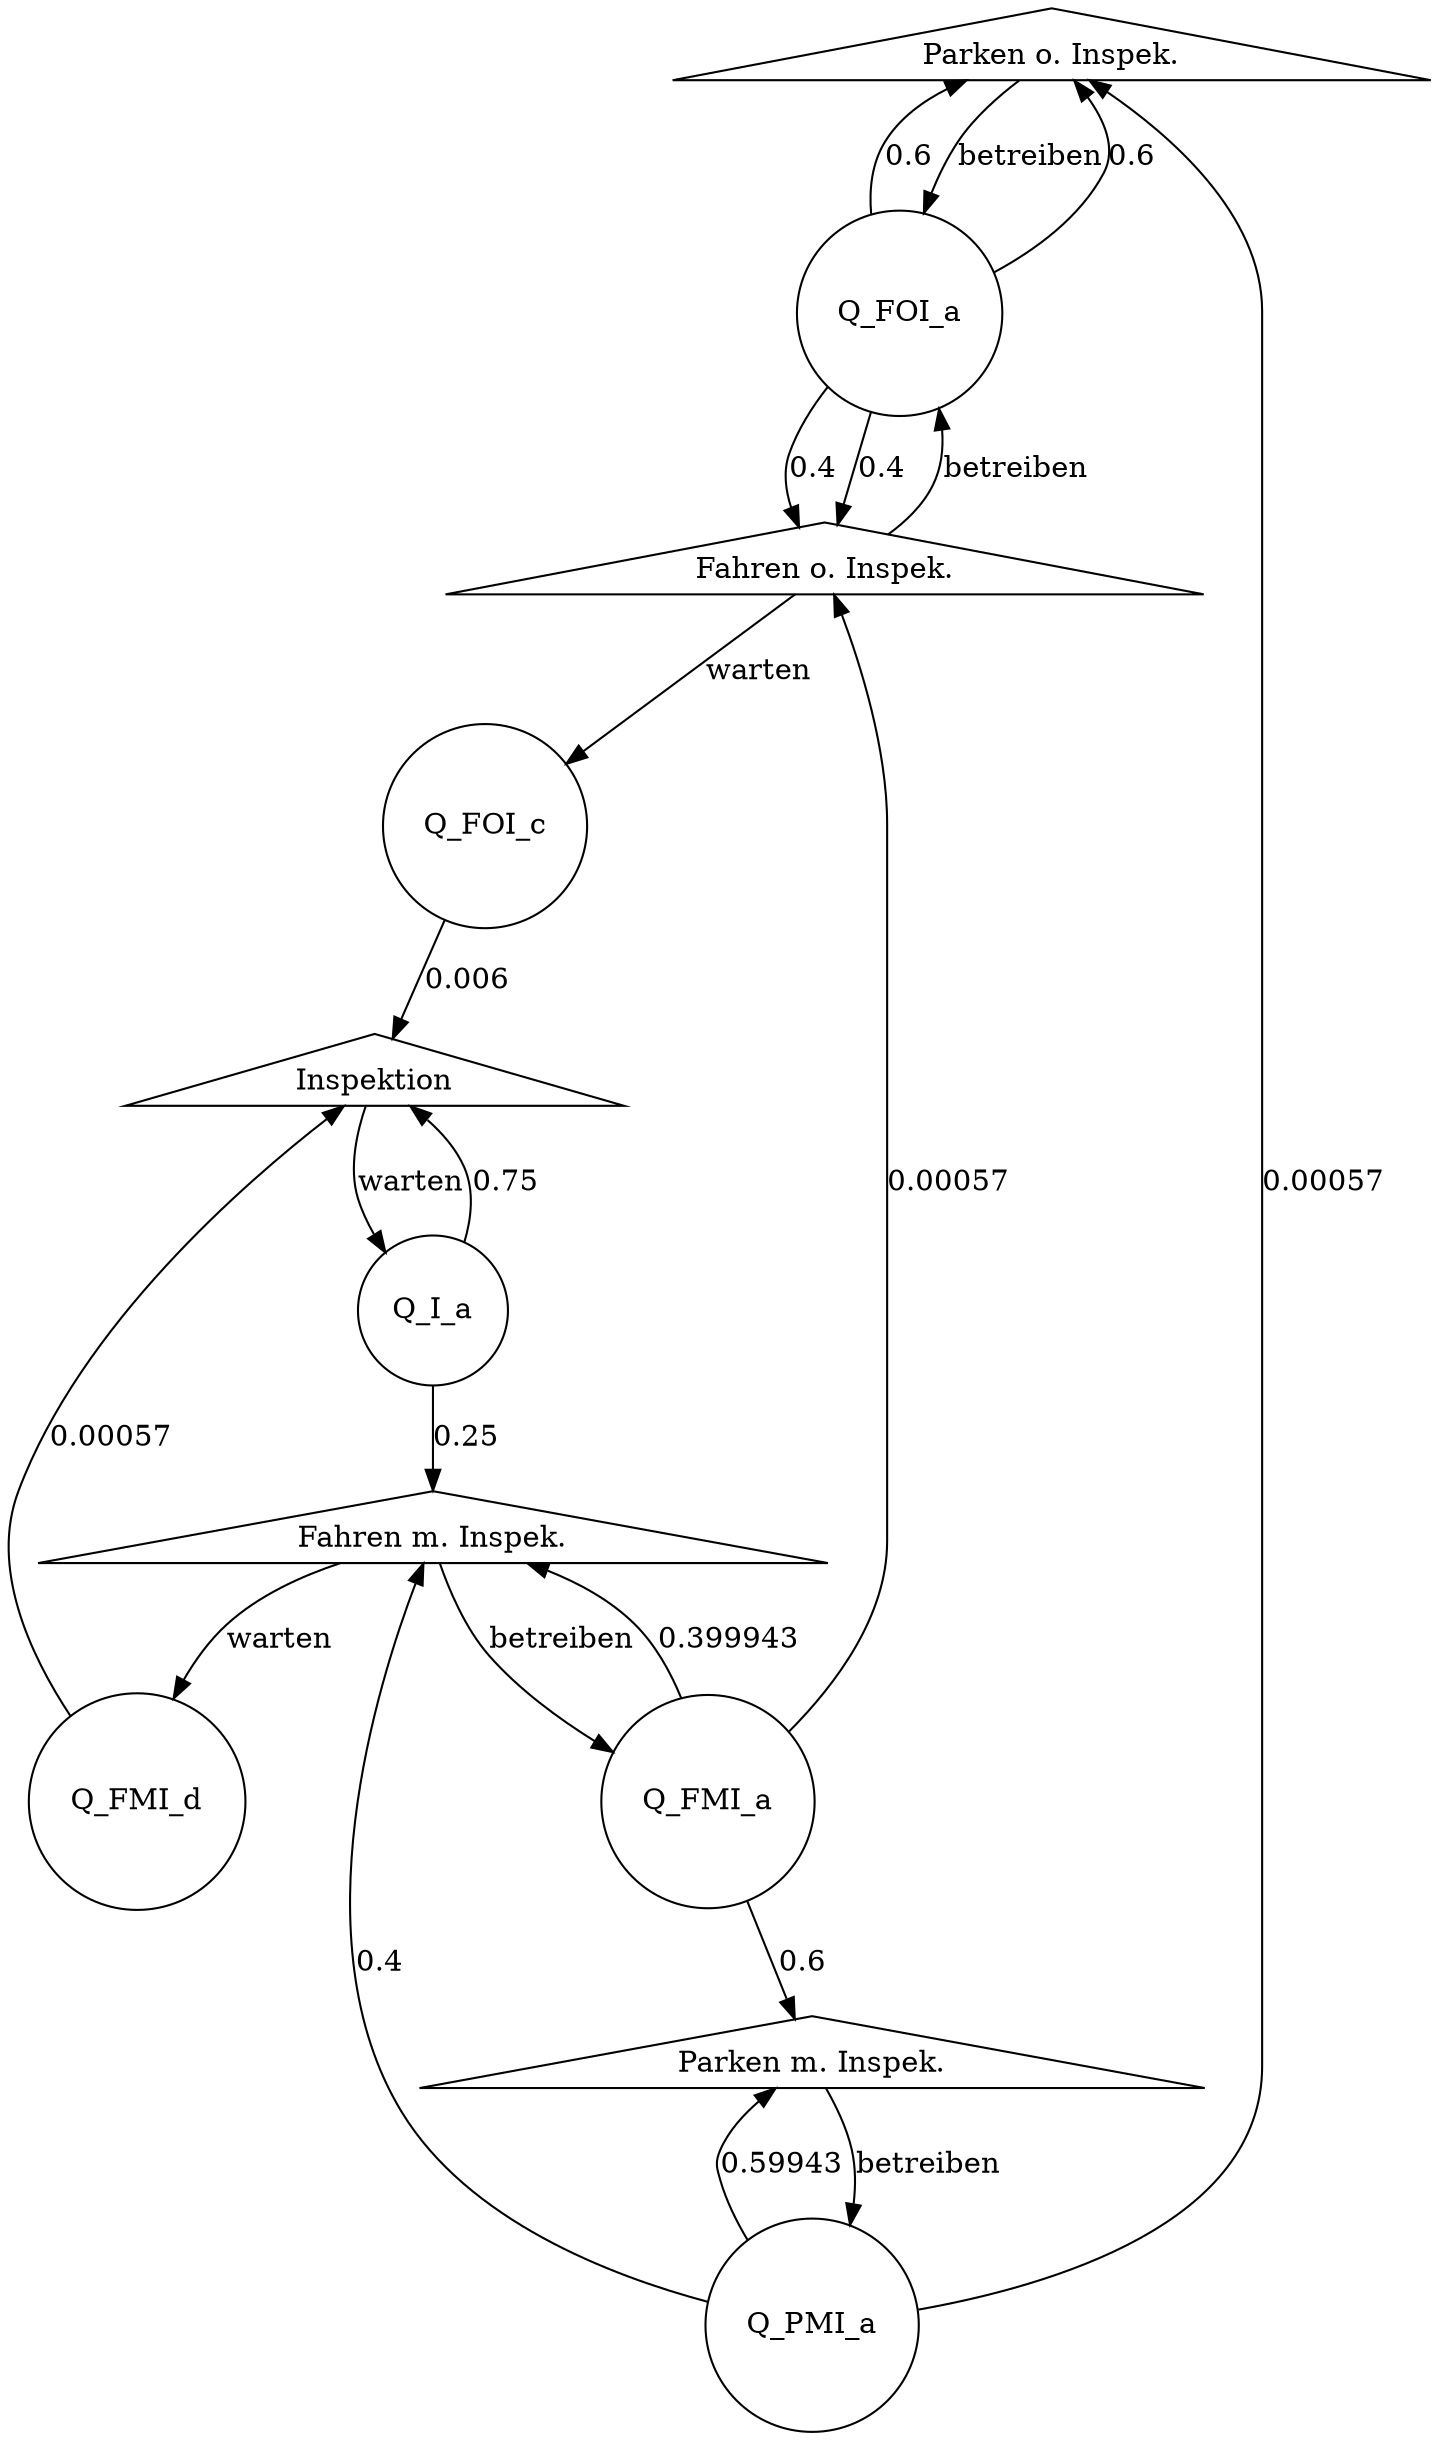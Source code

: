digraph "Graph" {
	"Parken o. Inspek." [shape=triangle]
	"Parken m. Inspek." [shape=triangle]
	"Fahren o. Inspek." [shape=triangle]
	"Fahren m. Inspek." [shape=triangle]
	Inspektion [shape=triangle]
	Q_FOI_a [shape=circle]
	"Parken o. Inspek." -> Q_FOI_a [label=betreiben]
	Q_FOI_a [shape=circle]
	"Fahren o. Inspek." -> Q_FOI_a [label=betreiben]
	Q_FOI_c [shape=circle]
	"Fahren o. Inspek." -> Q_FOI_c [label=warten]
	Q_I_a [shape=circle]
	Inspektion -> Q_I_a [label=warten]
	Q_FMI_a [shape=circle]
	"Fahren m. Inspek." -> Q_FMI_a [label=betreiben]
	Q_FMI_d [shape=circle]
	"Fahren m. Inspek." -> Q_FMI_d [label=warten]
	Q_PMI_a [shape=circle]
	"Parken m. Inspek." -> Q_PMI_a [label=betreiben]
	Q_FOI_a -> "Parken o. Inspek." [label=0.6]
	Q_FOI_a -> "Fahren o. Inspek." [label=0.4]
	Q_FOI_a -> "Parken o. Inspek." [label=0.6]
	Q_FOI_a -> "Fahren o. Inspek." [label=0.4]
	Q_FOI_c -> Inspektion [label=0.006]
	Q_I_a -> Inspektion [label=0.75]
	Q_I_a -> "Fahren m. Inspek." [label=0.25]
	Q_FMI_a -> "Fahren o. Inspek." [label=0.00057]
	Q_FMI_a -> "Fahren m. Inspek." [label=0.399943]
	Q_FMI_a -> "Parken m. Inspek." [label=0.6]
	Q_FMI_d -> Inspektion [label=0.00057]
	Q_PMI_a -> "Parken o. Inspek." [label=0.00057]
	Q_PMI_a -> "Parken m. Inspek." [label=0.59943]
	Q_PMI_a -> "Fahren m. Inspek." [label=0.4]
}
